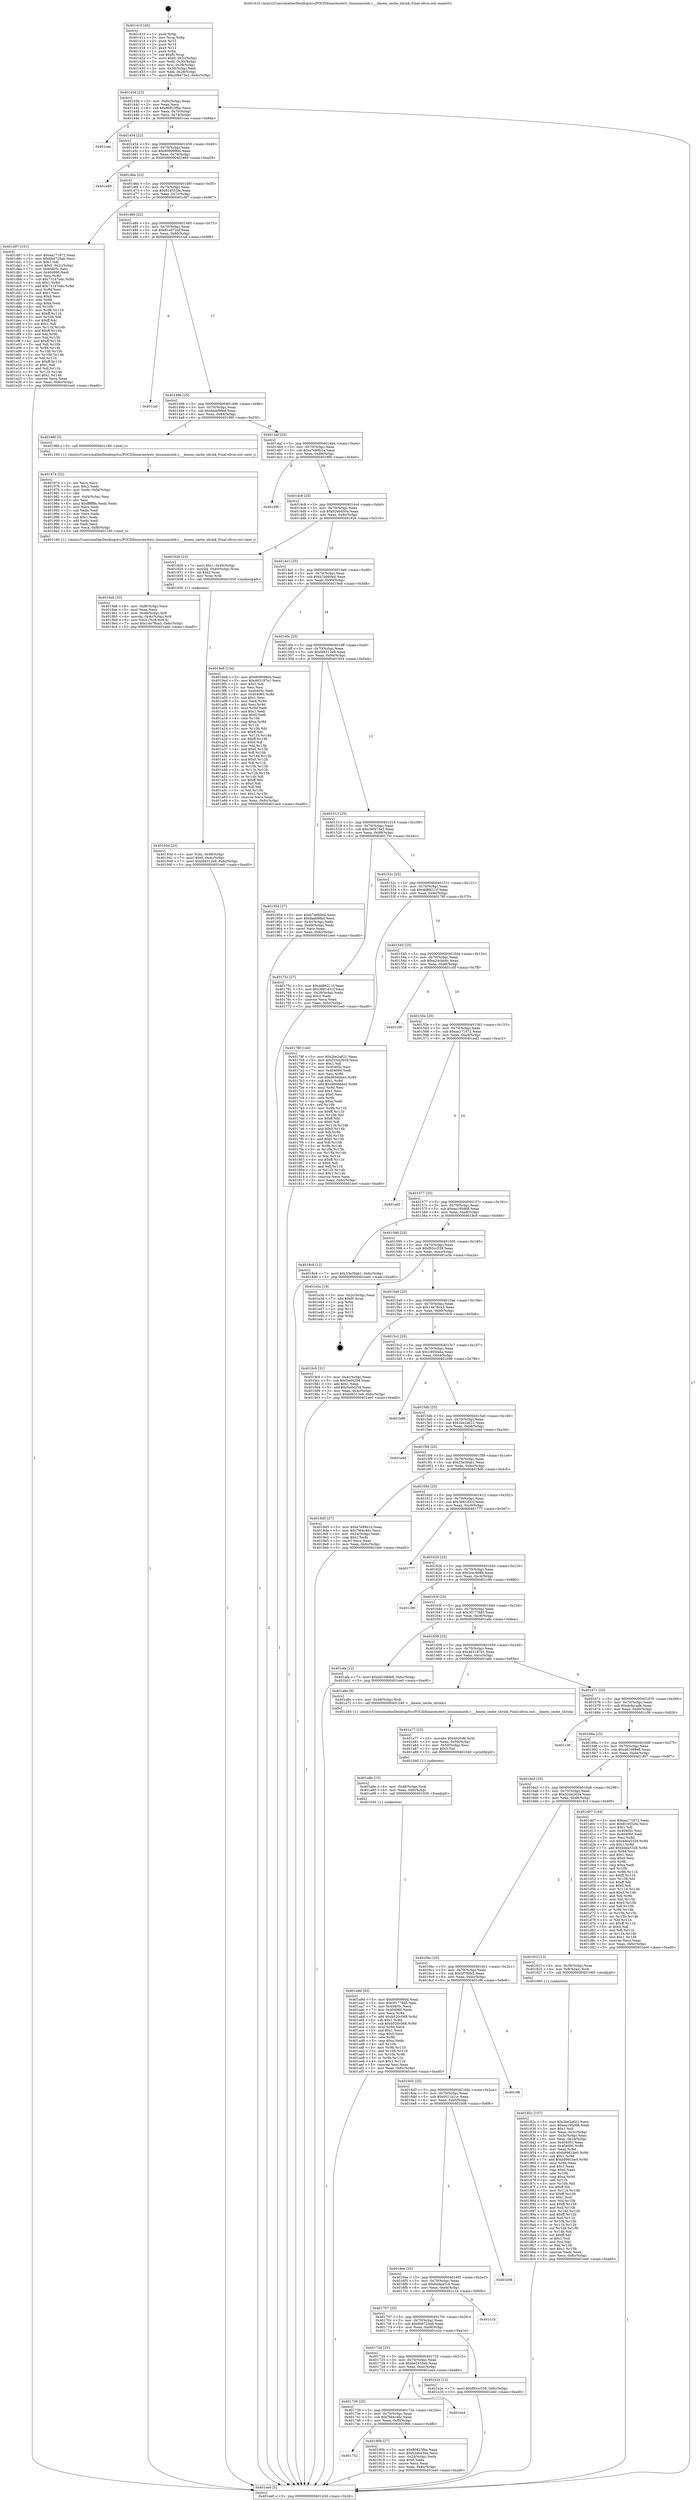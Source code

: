 digraph "0x401410" {
  label = "0x401410 (/mnt/c/Users/mathe/Desktop/tcc/POCII/binaries/extr_linuxmmslob.c___kmem_cache_shrink_Final-ollvm.out::main(0))"
  labelloc = "t"
  node[shape=record]

  Entry [label="",width=0.3,height=0.3,shape=circle,fillcolor=black,style=filled]
  "0x40143d" [label="{
     0x40143d [23]\l
     | [instrs]\l
     &nbsp;&nbsp;0x40143d \<+3\>: mov -0x6c(%rbp),%eax\l
     &nbsp;&nbsp;0x401440 \<+2\>: mov %eax,%ecx\l
     &nbsp;&nbsp;0x401442 \<+6\>: sub $0x80823fbe,%ecx\l
     &nbsp;&nbsp;0x401448 \<+3\>: mov %eax,-0x70(%rbp)\l
     &nbsp;&nbsp;0x40144b \<+3\>: mov %ecx,-0x74(%rbp)\l
     &nbsp;&nbsp;0x40144e \<+6\>: je 0000000000401cea \<main+0x8da\>\l
  }"]
  "0x401cea" [label="{
     0x401cea\l
  }", style=dashed]
  "0x401454" [label="{
     0x401454 [22]\l
     | [instrs]\l
     &nbsp;&nbsp;0x401454 \<+5\>: jmp 0000000000401459 \<main+0x49\>\l
     &nbsp;&nbsp;0x401459 \<+3\>: mov -0x70(%rbp),%eax\l
     &nbsp;&nbsp;0x40145c \<+5\>: sub $0x8090990d,%eax\l
     &nbsp;&nbsp;0x401461 \<+3\>: mov %eax,-0x78(%rbp)\l
     &nbsp;&nbsp;0x401464 \<+6\>: je 0000000000401e69 \<main+0xa59\>\l
  }"]
  Exit [label="",width=0.3,height=0.3,shape=circle,fillcolor=black,style=filled,peripheries=2]
  "0x401e69" [label="{
     0x401e69\l
  }", style=dashed]
  "0x40146a" [label="{
     0x40146a [22]\l
     | [instrs]\l
     &nbsp;&nbsp;0x40146a \<+5\>: jmp 000000000040146f \<main+0x5f\>\l
     &nbsp;&nbsp;0x40146f \<+3\>: mov -0x70(%rbp),%eax\l
     &nbsp;&nbsp;0x401472 \<+5\>: sub $0x814552fa,%eax\l
     &nbsp;&nbsp;0x401477 \<+3\>: mov %eax,-0x7c(%rbp)\l
     &nbsp;&nbsp;0x40147a \<+6\>: je 0000000000401d97 \<main+0x987\>\l
  }"]
  "0x401a9d" [label="{
     0x401a9d [93]\l
     | [instrs]\l
     &nbsp;&nbsp;0x401a9d \<+5\>: mov $0x8090990d,%eax\l
     &nbsp;&nbsp;0x401aa2 \<+5\>: mov $0x3f1778d5,%esi\l
     &nbsp;&nbsp;0x401aa7 \<+7\>: mov 0x40405c,%ecx\l
     &nbsp;&nbsp;0x401aae \<+7\>: mov 0x404060,%edx\l
     &nbsp;&nbsp;0x401ab5 \<+3\>: mov %ecx,%r8d\l
     &nbsp;&nbsp;0x401ab8 \<+7\>: add $0xb520c068,%r8d\l
     &nbsp;&nbsp;0x401abf \<+4\>: sub $0x1,%r8d\l
     &nbsp;&nbsp;0x401ac3 \<+7\>: sub $0xb520c068,%r8d\l
     &nbsp;&nbsp;0x401aca \<+4\>: imul %r8d,%ecx\l
     &nbsp;&nbsp;0x401ace \<+3\>: and $0x1,%ecx\l
     &nbsp;&nbsp;0x401ad1 \<+3\>: cmp $0x0,%ecx\l
     &nbsp;&nbsp;0x401ad4 \<+4\>: sete %r9b\l
     &nbsp;&nbsp;0x401ad8 \<+3\>: cmp $0xa,%edx\l
     &nbsp;&nbsp;0x401adb \<+4\>: setl %r10b\l
     &nbsp;&nbsp;0x401adf \<+3\>: mov %r9b,%r11b\l
     &nbsp;&nbsp;0x401ae2 \<+3\>: and %r10b,%r11b\l
     &nbsp;&nbsp;0x401ae5 \<+3\>: xor %r10b,%r9b\l
     &nbsp;&nbsp;0x401ae8 \<+3\>: or %r9b,%r11b\l
     &nbsp;&nbsp;0x401aeb \<+4\>: test $0x1,%r11b\l
     &nbsp;&nbsp;0x401aef \<+3\>: cmovne %esi,%eax\l
     &nbsp;&nbsp;0x401af2 \<+3\>: mov %eax,-0x6c(%rbp)\l
     &nbsp;&nbsp;0x401af5 \<+5\>: jmp 0000000000401ee0 \<main+0xad0\>\l
  }"]
  "0x401d97" [label="{
     0x401d97 [151]\l
     | [instrs]\l
     &nbsp;&nbsp;0x401d97 \<+5\>: mov $0xea171872,%eax\l
     &nbsp;&nbsp;0x401d9c \<+5\>: mov $0x6b4725ab,%ecx\l
     &nbsp;&nbsp;0x401da1 \<+2\>: mov $0x1,%dl\l
     &nbsp;&nbsp;0x401da3 \<+7\>: movl $0x0,-0x2c(%rbp)\l
     &nbsp;&nbsp;0x401daa \<+7\>: mov 0x40405c,%esi\l
     &nbsp;&nbsp;0x401db1 \<+7\>: mov 0x404060,%edi\l
     &nbsp;&nbsp;0x401db8 \<+3\>: mov %esi,%r8d\l
     &nbsp;&nbsp;0x401dbb \<+7\>: sub $0x73147edc,%r8d\l
     &nbsp;&nbsp;0x401dc2 \<+4\>: sub $0x1,%r8d\l
     &nbsp;&nbsp;0x401dc6 \<+7\>: add $0x73147edc,%r8d\l
     &nbsp;&nbsp;0x401dcd \<+4\>: imul %r8d,%esi\l
     &nbsp;&nbsp;0x401dd1 \<+3\>: and $0x1,%esi\l
     &nbsp;&nbsp;0x401dd4 \<+3\>: cmp $0x0,%esi\l
     &nbsp;&nbsp;0x401dd7 \<+4\>: sete %r9b\l
     &nbsp;&nbsp;0x401ddb \<+3\>: cmp $0xa,%edi\l
     &nbsp;&nbsp;0x401dde \<+4\>: setl %r10b\l
     &nbsp;&nbsp;0x401de2 \<+3\>: mov %r9b,%r11b\l
     &nbsp;&nbsp;0x401de5 \<+4\>: xor $0xff,%r11b\l
     &nbsp;&nbsp;0x401de9 \<+3\>: mov %r10b,%bl\l
     &nbsp;&nbsp;0x401dec \<+3\>: xor $0xff,%bl\l
     &nbsp;&nbsp;0x401def \<+3\>: xor $0x1,%dl\l
     &nbsp;&nbsp;0x401df2 \<+3\>: mov %r11b,%r14b\l
     &nbsp;&nbsp;0x401df5 \<+4\>: and $0xff,%r14b\l
     &nbsp;&nbsp;0x401df9 \<+3\>: and %dl,%r9b\l
     &nbsp;&nbsp;0x401dfc \<+3\>: mov %bl,%r15b\l
     &nbsp;&nbsp;0x401dff \<+4\>: and $0xff,%r15b\l
     &nbsp;&nbsp;0x401e03 \<+3\>: and %dl,%r10b\l
     &nbsp;&nbsp;0x401e06 \<+3\>: or %r9b,%r14b\l
     &nbsp;&nbsp;0x401e09 \<+3\>: or %r10b,%r15b\l
     &nbsp;&nbsp;0x401e0c \<+3\>: xor %r15b,%r14b\l
     &nbsp;&nbsp;0x401e0f \<+3\>: or %bl,%r11b\l
     &nbsp;&nbsp;0x401e12 \<+4\>: xor $0xff,%r11b\l
     &nbsp;&nbsp;0x401e16 \<+3\>: or $0x1,%dl\l
     &nbsp;&nbsp;0x401e19 \<+3\>: and %dl,%r11b\l
     &nbsp;&nbsp;0x401e1c \<+3\>: or %r11b,%r14b\l
     &nbsp;&nbsp;0x401e1f \<+4\>: test $0x1,%r14b\l
     &nbsp;&nbsp;0x401e23 \<+3\>: cmovne %ecx,%eax\l
     &nbsp;&nbsp;0x401e26 \<+3\>: mov %eax,-0x6c(%rbp)\l
     &nbsp;&nbsp;0x401e29 \<+5\>: jmp 0000000000401ee0 \<main+0xad0\>\l
  }"]
  "0x401480" [label="{
     0x401480 [22]\l
     | [instrs]\l
     &nbsp;&nbsp;0x401480 \<+5\>: jmp 0000000000401485 \<main+0x75\>\l
     &nbsp;&nbsp;0x401485 \<+3\>: mov -0x70(%rbp),%eax\l
     &nbsp;&nbsp;0x401488 \<+5\>: sub $0x81e672af,%eax\l
     &nbsp;&nbsp;0x40148d \<+3\>: mov %eax,-0x80(%rbp)\l
     &nbsp;&nbsp;0x401490 \<+6\>: je 0000000000401caf \<main+0x89f\>\l
  }"]
  "0x401a8e" [label="{
     0x401a8e [15]\l
     | [instrs]\l
     &nbsp;&nbsp;0x401a8e \<+4\>: mov -0x48(%rbp),%rdi\l
     &nbsp;&nbsp;0x401a92 \<+6\>: mov %eax,-0xfc(%rbp)\l
     &nbsp;&nbsp;0x401a98 \<+5\>: call 0000000000401030 \<free@plt\>\l
     | [calls]\l
     &nbsp;&nbsp;0x401030 \{1\} (unknown)\l
  }"]
  "0x401caf" [label="{
     0x401caf\l
  }", style=dashed]
  "0x401496" [label="{
     0x401496 [25]\l
     | [instrs]\l
     &nbsp;&nbsp;0x401496 \<+5\>: jmp 000000000040149b \<main+0x8b\>\l
     &nbsp;&nbsp;0x40149b \<+3\>: mov -0x70(%rbp),%eax\l
     &nbsp;&nbsp;0x40149e \<+5\>: sub $0x8add9fed,%eax\l
     &nbsp;&nbsp;0x4014a3 \<+6\>: mov %eax,-0x84(%rbp)\l
     &nbsp;&nbsp;0x4014a9 \<+6\>: je 000000000040196f \<main+0x55f\>\l
  }"]
  "0x401a77" [label="{
     0x401a77 [23]\l
     | [instrs]\l
     &nbsp;&nbsp;0x401a77 \<+10\>: movabs $0x4020d6,%rdi\l
     &nbsp;&nbsp;0x401a81 \<+3\>: mov %eax,-0x50(%rbp)\l
     &nbsp;&nbsp;0x401a84 \<+3\>: mov -0x50(%rbp),%esi\l
     &nbsp;&nbsp;0x401a87 \<+2\>: mov $0x0,%al\l
     &nbsp;&nbsp;0x401a89 \<+5\>: call 0000000000401040 \<printf@plt\>\l
     | [calls]\l
     &nbsp;&nbsp;0x401040 \{1\} (unknown)\l
  }"]
  "0x40196f" [label="{
     0x40196f [5]\l
     | [instrs]\l
     &nbsp;&nbsp;0x40196f \<+5\>: call 0000000000401160 \<next_i\>\l
     | [calls]\l
     &nbsp;&nbsp;0x401160 \{1\} (/mnt/c/Users/mathe/Desktop/tcc/POCII/binaries/extr_linuxmmslob.c___kmem_cache_shrink_Final-ollvm.out::next_i)\l
  }"]
  "0x4014af" [label="{
     0x4014af [25]\l
     | [instrs]\l
     &nbsp;&nbsp;0x4014af \<+5\>: jmp 00000000004014b4 \<main+0xa4\>\l
     &nbsp;&nbsp;0x4014b4 \<+3\>: mov -0x70(%rbp),%eax\l
     &nbsp;&nbsp;0x4014b7 \<+5\>: sub $0xa7e99b1a,%eax\l
     &nbsp;&nbsp;0x4014bc \<+6\>: mov %eax,-0x88(%rbp)\l
     &nbsp;&nbsp;0x4014c2 \<+6\>: je 00000000004018f0 \<main+0x4e0\>\l
  }"]
  "0x4019a8" [label="{
     0x4019a8 [33]\l
     | [instrs]\l
     &nbsp;&nbsp;0x4019a8 \<+6\>: mov -0xf8(%rbp),%ecx\l
     &nbsp;&nbsp;0x4019ae \<+3\>: imul %eax,%ecx\l
     &nbsp;&nbsp;0x4019b1 \<+4\>: mov -0x48(%rbp),%r8\l
     &nbsp;&nbsp;0x4019b5 \<+4\>: movslq -0x4c(%rbp),%r9\l
     &nbsp;&nbsp;0x4019b9 \<+4\>: mov %ecx,(%r8,%r9,4)\l
     &nbsp;&nbsp;0x4019bd \<+7\>: movl $0x14e78ca3,-0x6c(%rbp)\l
     &nbsp;&nbsp;0x4019c4 \<+5\>: jmp 0000000000401ee0 \<main+0xad0\>\l
  }"]
  "0x4018f0" [label="{
     0x4018f0\l
  }", style=dashed]
  "0x4014c8" [label="{
     0x4014c8 [25]\l
     | [instrs]\l
     &nbsp;&nbsp;0x4014c8 \<+5\>: jmp 00000000004014cd \<main+0xbd\>\l
     &nbsp;&nbsp;0x4014cd \<+3\>: mov -0x70(%rbp),%eax\l
     &nbsp;&nbsp;0x4014d0 \<+5\>: sub $0xb2eb450a,%eax\l
     &nbsp;&nbsp;0x4014d5 \<+6\>: mov %eax,-0x8c(%rbp)\l
     &nbsp;&nbsp;0x4014db \<+6\>: je 0000000000401926 \<main+0x516\>\l
  }"]
  "0x401974" [label="{
     0x401974 [52]\l
     | [instrs]\l
     &nbsp;&nbsp;0x401974 \<+2\>: xor %ecx,%ecx\l
     &nbsp;&nbsp;0x401976 \<+5\>: mov $0x2,%edx\l
     &nbsp;&nbsp;0x40197b \<+6\>: mov %edx,-0xf4(%rbp)\l
     &nbsp;&nbsp;0x401981 \<+1\>: cltd\l
     &nbsp;&nbsp;0x401982 \<+6\>: mov -0xf4(%rbp),%esi\l
     &nbsp;&nbsp;0x401988 \<+2\>: idiv %esi\l
     &nbsp;&nbsp;0x40198a \<+6\>: imul $0xfffffffe,%edx,%edx\l
     &nbsp;&nbsp;0x401990 \<+2\>: mov %ecx,%edi\l
     &nbsp;&nbsp;0x401992 \<+2\>: sub %edx,%edi\l
     &nbsp;&nbsp;0x401994 \<+2\>: mov %ecx,%edx\l
     &nbsp;&nbsp;0x401996 \<+3\>: sub $0x1,%edx\l
     &nbsp;&nbsp;0x401999 \<+2\>: add %edx,%edi\l
     &nbsp;&nbsp;0x40199b \<+2\>: sub %edi,%ecx\l
     &nbsp;&nbsp;0x40199d \<+6\>: mov %ecx,-0xf8(%rbp)\l
     &nbsp;&nbsp;0x4019a3 \<+5\>: call 0000000000401160 \<next_i\>\l
     | [calls]\l
     &nbsp;&nbsp;0x401160 \{1\} (/mnt/c/Users/mathe/Desktop/tcc/POCII/binaries/extr_linuxmmslob.c___kmem_cache_shrink_Final-ollvm.out::next_i)\l
  }"]
  "0x401926" [label="{
     0x401926 [23]\l
     | [instrs]\l
     &nbsp;&nbsp;0x401926 \<+7\>: movl $0x1,-0x40(%rbp)\l
     &nbsp;&nbsp;0x40192d \<+4\>: movslq -0x40(%rbp),%rax\l
     &nbsp;&nbsp;0x401931 \<+4\>: shl $0x2,%rax\l
     &nbsp;&nbsp;0x401935 \<+3\>: mov %rax,%rdi\l
     &nbsp;&nbsp;0x401938 \<+5\>: call 0000000000401050 \<malloc@plt\>\l
     | [calls]\l
     &nbsp;&nbsp;0x401050 \{1\} (unknown)\l
  }"]
  "0x4014e1" [label="{
     0x4014e1 [25]\l
     | [instrs]\l
     &nbsp;&nbsp;0x4014e1 \<+5\>: jmp 00000000004014e6 \<main+0xd6\>\l
     &nbsp;&nbsp;0x4014e6 \<+3\>: mov -0x70(%rbp),%eax\l
     &nbsp;&nbsp;0x4014e9 \<+5\>: sub $0xb7a660ed,%eax\l
     &nbsp;&nbsp;0x4014ee \<+6\>: mov %eax,-0x90(%rbp)\l
     &nbsp;&nbsp;0x4014f4 \<+6\>: je 00000000004019e8 \<main+0x5d8\>\l
  }"]
  "0x40193d" [label="{
     0x40193d [23]\l
     | [instrs]\l
     &nbsp;&nbsp;0x40193d \<+4\>: mov %rax,-0x48(%rbp)\l
     &nbsp;&nbsp;0x401941 \<+7\>: movl $0x0,-0x4c(%rbp)\l
     &nbsp;&nbsp;0x401948 \<+7\>: movl $0xbfd312e9,-0x6c(%rbp)\l
     &nbsp;&nbsp;0x40194f \<+5\>: jmp 0000000000401ee0 \<main+0xad0\>\l
  }"]
  "0x4019e8" [label="{
     0x4019e8 [134]\l
     | [instrs]\l
     &nbsp;&nbsp;0x4019e8 \<+5\>: mov $0x8090990d,%eax\l
     &nbsp;&nbsp;0x4019ed \<+5\>: mov $0x463197e1,%ecx\l
     &nbsp;&nbsp;0x4019f2 \<+2\>: mov $0x1,%dl\l
     &nbsp;&nbsp;0x4019f4 \<+2\>: xor %esi,%esi\l
     &nbsp;&nbsp;0x4019f6 \<+7\>: mov 0x40405c,%edi\l
     &nbsp;&nbsp;0x4019fd \<+8\>: mov 0x404060,%r8d\l
     &nbsp;&nbsp;0x401a05 \<+3\>: sub $0x1,%esi\l
     &nbsp;&nbsp;0x401a08 \<+3\>: mov %edi,%r9d\l
     &nbsp;&nbsp;0x401a0b \<+3\>: add %esi,%r9d\l
     &nbsp;&nbsp;0x401a0e \<+4\>: imul %r9d,%edi\l
     &nbsp;&nbsp;0x401a12 \<+3\>: and $0x1,%edi\l
     &nbsp;&nbsp;0x401a15 \<+3\>: cmp $0x0,%edi\l
     &nbsp;&nbsp;0x401a18 \<+4\>: sete %r10b\l
     &nbsp;&nbsp;0x401a1c \<+4\>: cmp $0xa,%r8d\l
     &nbsp;&nbsp;0x401a20 \<+4\>: setl %r11b\l
     &nbsp;&nbsp;0x401a24 \<+3\>: mov %r10b,%bl\l
     &nbsp;&nbsp;0x401a27 \<+3\>: xor $0xff,%bl\l
     &nbsp;&nbsp;0x401a2a \<+3\>: mov %r11b,%r14b\l
     &nbsp;&nbsp;0x401a2d \<+4\>: xor $0xff,%r14b\l
     &nbsp;&nbsp;0x401a31 \<+3\>: xor $0x0,%dl\l
     &nbsp;&nbsp;0x401a34 \<+3\>: mov %bl,%r15b\l
     &nbsp;&nbsp;0x401a37 \<+4\>: and $0x0,%r15b\l
     &nbsp;&nbsp;0x401a3b \<+3\>: and %dl,%r10b\l
     &nbsp;&nbsp;0x401a3e \<+3\>: mov %r14b,%r12b\l
     &nbsp;&nbsp;0x401a41 \<+4\>: and $0x0,%r12b\l
     &nbsp;&nbsp;0x401a45 \<+3\>: and %dl,%r11b\l
     &nbsp;&nbsp;0x401a48 \<+3\>: or %r10b,%r15b\l
     &nbsp;&nbsp;0x401a4b \<+3\>: or %r11b,%r12b\l
     &nbsp;&nbsp;0x401a4e \<+3\>: xor %r12b,%r15b\l
     &nbsp;&nbsp;0x401a51 \<+3\>: or %r14b,%bl\l
     &nbsp;&nbsp;0x401a54 \<+3\>: xor $0xff,%bl\l
     &nbsp;&nbsp;0x401a57 \<+3\>: or $0x0,%dl\l
     &nbsp;&nbsp;0x401a5a \<+2\>: and %dl,%bl\l
     &nbsp;&nbsp;0x401a5c \<+3\>: or %bl,%r15b\l
     &nbsp;&nbsp;0x401a5f \<+4\>: test $0x1,%r15b\l
     &nbsp;&nbsp;0x401a63 \<+3\>: cmovne %ecx,%eax\l
     &nbsp;&nbsp;0x401a66 \<+3\>: mov %eax,-0x6c(%rbp)\l
     &nbsp;&nbsp;0x401a69 \<+5\>: jmp 0000000000401ee0 \<main+0xad0\>\l
  }"]
  "0x4014fa" [label="{
     0x4014fa [25]\l
     | [instrs]\l
     &nbsp;&nbsp;0x4014fa \<+5\>: jmp 00000000004014ff \<main+0xef\>\l
     &nbsp;&nbsp;0x4014ff \<+3\>: mov -0x70(%rbp),%eax\l
     &nbsp;&nbsp;0x401502 \<+5\>: sub $0xbfd312e9,%eax\l
     &nbsp;&nbsp;0x401507 \<+6\>: mov %eax,-0x94(%rbp)\l
     &nbsp;&nbsp;0x40150d \<+6\>: je 0000000000401954 \<main+0x544\>\l
  }"]
  "0x401752" [label="{
     0x401752\l
  }", style=dashed]
  "0x401954" [label="{
     0x401954 [27]\l
     | [instrs]\l
     &nbsp;&nbsp;0x401954 \<+5\>: mov $0xb7a660ed,%eax\l
     &nbsp;&nbsp;0x401959 \<+5\>: mov $0x8add9fed,%ecx\l
     &nbsp;&nbsp;0x40195e \<+3\>: mov -0x4c(%rbp),%edx\l
     &nbsp;&nbsp;0x401961 \<+3\>: cmp -0x40(%rbp),%edx\l
     &nbsp;&nbsp;0x401964 \<+3\>: cmovl %ecx,%eax\l
     &nbsp;&nbsp;0x401967 \<+3\>: mov %eax,-0x6c(%rbp)\l
     &nbsp;&nbsp;0x40196a \<+5\>: jmp 0000000000401ee0 \<main+0xad0\>\l
  }"]
  "0x401513" [label="{
     0x401513 [25]\l
     | [instrs]\l
     &nbsp;&nbsp;0x401513 \<+5\>: jmp 0000000000401518 \<main+0x108\>\l
     &nbsp;&nbsp;0x401518 \<+3\>: mov -0x70(%rbp),%eax\l
     &nbsp;&nbsp;0x40151b \<+5\>: sub $0xc06473e3,%eax\l
     &nbsp;&nbsp;0x401520 \<+6\>: mov %eax,-0x98(%rbp)\l
     &nbsp;&nbsp;0x401526 \<+6\>: je 000000000040175c \<main+0x34c\>\l
  }"]
  "0x40190b" [label="{
     0x40190b [27]\l
     | [instrs]\l
     &nbsp;&nbsp;0x40190b \<+5\>: mov $0x80823fbe,%eax\l
     &nbsp;&nbsp;0x401910 \<+5\>: mov $0xb2eb450a,%ecx\l
     &nbsp;&nbsp;0x401915 \<+3\>: mov -0x24(%rbp),%edx\l
     &nbsp;&nbsp;0x401918 \<+3\>: cmp $0x0,%edx\l
     &nbsp;&nbsp;0x40191b \<+3\>: cmove %ecx,%eax\l
     &nbsp;&nbsp;0x40191e \<+3\>: mov %eax,-0x6c(%rbp)\l
     &nbsp;&nbsp;0x401921 \<+5\>: jmp 0000000000401ee0 \<main+0xad0\>\l
  }"]
  "0x40175c" [label="{
     0x40175c [27]\l
     | [instrs]\l
     &nbsp;&nbsp;0x40175c \<+5\>: mov $0xdd86211f,%eax\l
     &nbsp;&nbsp;0x401761 \<+5\>: mov $0x3661d31f,%ecx\l
     &nbsp;&nbsp;0x401766 \<+3\>: mov -0x28(%rbp),%edx\l
     &nbsp;&nbsp;0x401769 \<+3\>: cmp $0x2,%edx\l
     &nbsp;&nbsp;0x40176c \<+3\>: cmovne %ecx,%eax\l
     &nbsp;&nbsp;0x40176f \<+3\>: mov %eax,-0x6c(%rbp)\l
     &nbsp;&nbsp;0x401772 \<+5\>: jmp 0000000000401ee0 \<main+0xad0\>\l
  }"]
  "0x40152c" [label="{
     0x40152c [25]\l
     | [instrs]\l
     &nbsp;&nbsp;0x40152c \<+5\>: jmp 0000000000401531 \<main+0x121\>\l
     &nbsp;&nbsp;0x401531 \<+3\>: mov -0x70(%rbp),%eax\l
     &nbsp;&nbsp;0x401534 \<+5\>: sub $0xdd86211f,%eax\l
     &nbsp;&nbsp;0x401539 \<+6\>: mov %eax,-0x9c(%rbp)\l
     &nbsp;&nbsp;0x40153f \<+6\>: je 000000000040178f \<main+0x37f\>\l
  }"]
  "0x401ee0" [label="{
     0x401ee0 [5]\l
     | [instrs]\l
     &nbsp;&nbsp;0x401ee0 \<+5\>: jmp 000000000040143d \<main+0x2d\>\l
  }"]
  "0x401410" [label="{
     0x401410 [45]\l
     | [instrs]\l
     &nbsp;&nbsp;0x401410 \<+1\>: push %rbp\l
     &nbsp;&nbsp;0x401411 \<+3\>: mov %rsp,%rbp\l
     &nbsp;&nbsp;0x401414 \<+2\>: push %r15\l
     &nbsp;&nbsp;0x401416 \<+2\>: push %r14\l
     &nbsp;&nbsp;0x401418 \<+2\>: push %r12\l
     &nbsp;&nbsp;0x40141a \<+1\>: push %rbx\l
     &nbsp;&nbsp;0x40141b \<+7\>: sub $0xf0,%rsp\l
     &nbsp;&nbsp;0x401422 \<+7\>: movl $0x0,-0x2c(%rbp)\l
     &nbsp;&nbsp;0x401429 \<+3\>: mov %edi,-0x30(%rbp)\l
     &nbsp;&nbsp;0x40142c \<+4\>: mov %rsi,-0x38(%rbp)\l
     &nbsp;&nbsp;0x401430 \<+3\>: mov -0x30(%rbp),%edi\l
     &nbsp;&nbsp;0x401433 \<+3\>: mov %edi,-0x28(%rbp)\l
     &nbsp;&nbsp;0x401436 \<+7\>: movl $0xc06473e3,-0x6c(%rbp)\l
  }"]
  "0x401739" [label="{
     0x401739 [25]\l
     | [instrs]\l
     &nbsp;&nbsp;0x401739 \<+5\>: jmp 000000000040173e \<main+0x32e\>\l
     &nbsp;&nbsp;0x40173e \<+3\>: mov -0x70(%rbp),%eax\l
     &nbsp;&nbsp;0x401741 \<+5\>: sub $0x7fd4c46c,%eax\l
     &nbsp;&nbsp;0x401746 \<+6\>: mov %eax,-0xf0(%rbp)\l
     &nbsp;&nbsp;0x40174c \<+6\>: je 000000000040190b \<main+0x4fb\>\l
  }"]
  "0x40178f" [label="{
     0x40178f [144]\l
     | [instrs]\l
     &nbsp;&nbsp;0x40178f \<+5\>: mov $0x2be2a621,%eax\l
     &nbsp;&nbsp;0x401794 \<+5\>: mov $0x52442634,%ecx\l
     &nbsp;&nbsp;0x401799 \<+2\>: mov $0x1,%dl\l
     &nbsp;&nbsp;0x40179b \<+7\>: mov 0x40405c,%esi\l
     &nbsp;&nbsp;0x4017a2 \<+7\>: mov 0x404060,%edi\l
     &nbsp;&nbsp;0x4017a9 \<+3\>: mov %esi,%r8d\l
     &nbsp;&nbsp;0x4017ac \<+7\>: sub $0xd60dd4e2,%r8d\l
     &nbsp;&nbsp;0x4017b3 \<+4\>: sub $0x1,%r8d\l
     &nbsp;&nbsp;0x4017b7 \<+7\>: add $0xd60dd4e2,%r8d\l
     &nbsp;&nbsp;0x4017be \<+4\>: imul %r8d,%esi\l
     &nbsp;&nbsp;0x4017c2 \<+3\>: and $0x1,%esi\l
     &nbsp;&nbsp;0x4017c5 \<+3\>: cmp $0x0,%esi\l
     &nbsp;&nbsp;0x4017c8 \<+4\>: sete %r9b\l
     &nbsp;&nbsp;0x4017cc \<+3\>: cmp $0xa,%edi\l
     &nbsp;&nbsp;0x4017cf \<+4\>: setl %r10b\l
     &nbsp;&nbsp;0x4017d3 \<+3\>: mov %r9b,%r11b\l
     &nbsp;&nbsp;0x4017d6 \<+4\>: xor $0xff,%r11b\l
     &nbsp;&nbsp;0x4017da \<+3\>: mov %r10b,%bl\l
     &nbsp;&nbsp;0x4017dd \<+3\>: xor $0xff,%bl\l
     &nbsp;&nbsp;0x4017e0 \<+3\>: xor $0x0,%dl\l
     &nbsp;&nbsp;0x4017e3 \<+3\>: mov %r11b,%r14b\l
     &nbsp;&nbsp;0x4017e6 \<+4\>: and $0x0,%r14b\l
     &nbsp;&nbsp;0x4017ea \<+3\>: and %dl,%r9b\l
     &nbsp;&nbsp;0x4017ed \<+3\>: mov %bl,%r15b\l
     &nbsp;&nbsp;0x4017f0 \<+4\>: and $0x0,%r15b\l
     &nbsp;&nbsp;0x4017f4 \<+3\>: and %dl,%r10b\l
     &nbsp;&nbsp;0x4017f7 \<+3\>: or %r9b,%r14b\l
     &nbsp;&nbsp;0x4017fa \<+3\>: or %r10b,%r15b\l
     &nbsp;&nbsp;0x4017fd \<+3\>: xor %r15b,%r14b\l
     &nbsp;&nbsp;0x401800 \<+3\>: or %bl,%r11b\l
     &nbsp;&nbsp;0x401803 \<+4\>: xor $0xff,%r11b\l
     &nbsp;&nbsp;0x401807 \<+3\>: or $0x0,%dl\l
     &nbsp;&nbsp;0x40180a \<+3\>: and %dl,%r11b\l
     &nbsp;&nbsp;0x40180d \<+3\>: or %r11b,%r14b\l
     &nbsp;&nbsp;0x401810 \<+4\>: test $0x1,%r14b\l
     &nbsp;&nbsp;0x401814 \<+3\>: cmovne %ecx,%eax\l
     &nbsp;&nbsp;0x401817 \<+3\>: mov %eax,-0x6c(%rbp)\l
     &nbsp;&nbsp;0x40181a \<+5\>: jmp 0000000000401ee0 \<main+0xad0\>\l
  }"]
  "0x401545" [label="{
     0x401545 [25]\l
     | [instrs]\l
     &nbsp;&nbsp;0x401545 \<+5\>: jmp 000000000040154a \<main+0x13a\>\l
     &nbsp;&nbsp;0x40154a \<+3\>: mov -0x70(%rbp),%eax\l
     &nbsp;&nbsp;0x40154d \<+5\>: sub $0xe24cbb8c,%eax\l
     &nbsp;&nbsp;0x401552 \<+6\>: mov %eax,-0xa0(%rbp)\l
     &nbsp;&nbsp;0x401558 \<+6\>: je 0000000000401c0f \<main+0x7ff\>\l
  }"]
  "0x401ea4" [label="{
     0x401ea4\l
  }", style=dashed]
  "0x401c0f" [label="{
     0x401c0f\l
  }", style=dashed]
  "0x40155e" [label="{
     0x40155e [25]\l
     | [instrs]\l
     &nbsp;&nbsp;0x40155e \<+5\>: jmp 0000000000401563 \<main+0x153\>\l
     &nbsp;&nbsp;0x401563 \<+3\>: mov -0x70(%rbp),%eax\l
     &nbsp;&nbsp;0x401566 \<+5\>: sub $0xea171872,%eax\l
     &nbsp;&nbsp;0x40156b \<+6\>: mov %eax,-0xa4(%rbp)\l
     &nbsp;&nbsp;0x401571 \<+6\>: je 0000000000401ed2 \<main+0xac2\>\l
  }"]
  "0x401720" [label="{
     0x401720 [25]\l
     | [instrs]\l
     &nbsp;&nbsp;0x401720 \<+5\>: jmp 0000000000401725 \<main+0x315\>\l
     &nbsp;&nbsp;0x401725 \<+3\>: mov -0x70(%rbp),%eax\l
     &nbsp;&nbsp;0x401728 \<+5\>: sub $0x6e2535eb,%eax\l
     &nbsp;&nbsp;0x40172d \<+6\>: mov %eax,-0xec(%rbp)\l
     &nbsp;&nbsp;0x401733 \<+6\>: je 0000000000401ea4 \<main+0xa94\>\l
  }"]
  "0x401ed2" [label="{
     0x401ed2\l
  }", style=dashed]
  "0x401577" [label="{
     0x401577 [25]\l
     | [instrs]\l
     &nbsp;&nbsp;0x401577 \<+5\>: jmp 000000000040157c \<main+0x16c\>\l
     &nbsp;&nbsp;0x40157c \<+3\>: mov -0x70(%rbp),%eax\l
     &nbsp;&nbsp;0x40157f \<+5\>: sub $0xea195d68,%eax\l
     &nbsp;&nbsp;0x401584 \<+6\>: mov %eax,-0xa8(%rbp)\l
     &nbsp;&nbsp;0x40158a \<+6\>: je 00000000004018c9 \<main+0x4b9\>\l
  }"]
  "0x401e2e" [label="{
     0x401e2e [12]\l
     | [instrs]\l
     &nbsp;&nbsp;0x401e2e \<+7\>: movl $0xf93cc539,-0x6c(%rbp)\l
     &nbsp;&nbsp;0x401e35 \<+5\>: jmp 0000000000401ee0 \<main+0xad0\>\l
  }"]
  "0x4018c9" [label="{
     0x4018c9 [12]\l
     | [instrs]\l
     &nbsp;&nbsp;0x4018c9 \<+7\>: movl $0x33e30ab1,-0x6c(%rbp)\l
     &nbsp;&nbsp;0x4018d0 \<+5\>: jmp 0000000000401ee0 \<main+0xad0\>\l
  }"]
  "0x401590" [label="{
     0x401590 [25]\l
     | [instrs]\l
     &nbsp;&nbsp;0x401590 \<+5\>: jmp 0000000000401595 \<main+0x185\>\l
     &nbsp;&nbsp;0x401595 \<+3\>: mov -0x70(%rbp),%eax\l
     &nbsp;&nbsp;0x401598 \<+5\>: sub $0xf93cc539,%eax\l
     &nbsp;&nbsp;0x40159d \<+6\>: mov %eax,-0xac(%rbp)\l
     &nbsp;&nbsp;0x4015a3 \<+6\>: je 0000000000401e3a \<main+0xa2a\>\l
  }"]
  "0x401707" [label="{
     0x401707 [25]\l
     | [instrs]\l
     &nbsp;&nbsp;0x401707 \<+5\>: jmp 000000000040170c \<main+0x2fc\>\l
     &nbsp;&nbsp;0x40170c \<+3\>: mov -0x70(%rbp),%eax\l
     &nbsp;&nbsp;0x40170f \<+5\>: sub $0x6b4725ab,%eax\l
     &nbsp;&nbsp;0x401714 \<+6\>: mov %eax,-0xe8(%rbp)\l
     &nbsp;&nbsp;0x40171a \<+6\>: je 0000000000401e2e \<main+0xa1e\>\l
  }"]
  "0x401e3a" [label="{
     0x401e3a [19]\l
     | [instrs]\l
     &nbsp;&nbsp;0x401e3a \<+3\>: mov -0x2c(%rbp),%eax\l
     &nbsp;&nbsp;0x401e3d \<+7\>: add $0xf0,%rsp\l
     &nbsp;&nbsp;0x401e44 \<+1\>: pop %rbx\l
     &nbsp;&nbsp;0x401e45 \<+2\>: pop %r12\l
     &nbsp;&nbsp;0x401e47 \<+2\>: pop %r14\l
     &nbsp;&nbsp;0x401e49 \<+2\>: pop %r15\l
     &nbsp;&nbsp;0x401e4b \<+1\>: pop %rbp\l
     &nbsp;&nbsp;0x401e4c \<+1\>: ret\l
  }"]
  "0x4015a9" [label="{
     0x4015a9 [25]\l
     | [instrs]\l
     &nbsp;&nbsp;0x4015a9 \<+5\>: jmp 00000000004015ae \<main+0x19e\>\l
     &nbsp;&nbsp;0x4015ae \<+3\>: mov -0x70(%rbp),%eax\l
     &nbsp;&nbsp;0x4015b1 \<+5\>: sub $0x14e78ca3,%eax\l
     &nbsp;&nbsp;0x4015b6 \<+6\>: mov %eax,-0xb0(%rbp)\l
     &nbsp;&nbsp;0x4015bc \<+6\>: je 00000000004019c9 \<main+0x5b9\>\l
  }"]
  "0x401c1b" [label="{
     0x401c1b\l
  }", style=dashed]
  "0x4019c9" [label="{
     0x4019c9 [31]\l
     | [instrs]\l
     &nbsp;&nbsp;0x4019c9 \<+3\>: mov -0x4c(%rbp),%eax\l
     &nbsp;&nbsp;0x4019cc \<+5\>: sub $0x5ed4254,%eax\l
     &nbsp;&nbsp;0x4019d1 \<+3\>: add $0x1,%eax\l
     &nbsp;&nbsp;0x4019d4 \<+5\>: add $0x5ed4254,%eax\l
     &nbsp;&nbsp;0x4019d9 \<+3\>: mov %eax,-0x4c(%rbp)\l
     &nbsp;&nbsp;0x4019dc \<+7\>: movl $0xbfd312e9,-0x6c(%rbp)\l
     &nbsp;&nbsp;0x4019e3 \<+5\>: jmp 0000000000401ee0 \<main+0xad0\>\l
  }"]
  "0x4015c2" [label="{
     0x4015c2 [25]\l
     | [instrs]\l
     &nbsp;&nbsp;0x4015c2 \<+5\>: jmp 00000000004015c7 \<main+0x1b7\>\l
     &nbsp;&nbsp;0x4015c7 \<+3\>: mov -0x70(%rbp),%eax\l
     &nbsp;&nbsp;0x4015ca \<+5\>: sub $0x1805faba,%eax\l
     &nbsp;&nbsp;0x4015cf \<+6\>: mov %eax,-0xb4(%rbp)\l
     &nbsp;&nbsp;0x4015d5 \<+6\>: je 0000000000401b96 \<main+0x786\>\l
  }"]
  "0x4016ee" [label="{
     0x4016ee [25]\l
     | [instrs]\l
     &nbsp;&nbsp;0x4016ee \<+5\>: jmp 00000000004016f3 \<main+0x2e3\>\l
     &nbsp;&nbsp;0x4016f3 \<+3\>: mov -0x70(%rbp),%eax\l
     &nbsp;&nbsp;0x4016f6 \<+5\>: sub $0x6a9ea316,%eax\l
     &nbsp;&nbsp;0x4016fb \<+6\>: mov %eax,-0xe4(%rbp)\l
     &nbsp;&nbsp;0x401701 \<+6\>: je 0000000000401c1b \<main+0x80b\>\l
  }"]
  "0x401b96" [label="{
     0x401b96\l
  }", style=dashed]
  "0x4015db" [label="{
     0x4015db [25]\l
     | [instrs]\l
     &nbsp;&nbsp;0x4015db \<+5\>: jmp 00000000004015e0 \<main+0x1d0\>\l
     &nbsp;&nbsp;0x4015e0 \<+3\>: mov -0x70(%rbp),%eax\l
     &nbsp;&nbsp;0x4015e3 \<+5\>: sub $0x2be2a621,%eax\l
     &nbsp;&nbsp;0x4015e8 \<+6\>: mov %eax,-0xb8(%rbp)\l
     &nbsp;&nbsp;0x4015ee \<+6\>: je 0000000000401e4d \<main+0xa3d\>\l
  }"]
  "0x401b06" [label="{
     0x401b06\l
  }", style=dashed]
  "0x401e4d" [label="{
     0x401e4d\l
  }", style=dashed]
  "0x4015f4" [label="{
     0x4015f4 [25]\l
     | [instrs]\l
     &nbsp;&nbsp;0x4015f4 \<+5\>: jmp 00000000004015f9 \<main+0x1e9\>\l
     &nbsp;&nbsp;0x4015f9 \<+3\>: mov -0x70(%rbp),%eax\l
     &nbsp;&nbsp;0x4015fc \<+5\>: sub $0x33e30ab1,%eax\l
     &nbsp;&nbsp;0x401601 \<+6\>: mov %eax,-0xbc(%rbp)\l
     &nbsp;&nbsp;0x401607 \<+6\>: je 00000000004018d5 \<main+0x4c5\>\l
  }"]
  "0x4016d5" [label="{
     0x4016d5 [25]\l
     | [instrs]\l
     &nbsp;&nbsp;0x4016d5 \<+5\>: jmp 00000000004016da \<main+0x2ca\>\l
     &nbsp;&nbsp;0x4016da \<+3\>: mov -0x70(%rbp),%eax\l
     &nbsp;&nbsp;0x4016dd \<+5\>: sub $0x6011b1cc,%eax\l
     &nbsp;&nbsp;0x4016e2 \<+6\>: mov %eax,-0xe0(%rbp)\l
     &nbsp;&nbsp;0x4016e8 \<+6\>: je 0000000000401b06 \<main+0x6f6\>\l
  }"]
  "0x4018d5" [label="{
     0x4018d5 [27]\l
     | [instrs]\l
     &nbsp;&nbsp;0x4018d5 \<+5\>: mov $0xa7e99b1a,%eax\l
     &nbsp;&nbsp;0x4018da \<+5\>: mov $0x7fd4c46c,%ecx\l
     &nbsp;&nbsp;0x4018df \<+3\>: mov -0x24(%rbp),%edx\l
     &nbsp;&nbsp;0x4018e2 \<+3\>: cmp $0x1,%edx\l
     &nbsp;&nbsp;0x4018e5 \<+3\>: cmovl %ecx,%eax\l
     &nbsp;&nbsp;0x4018e8 \<+3\>: mov %eax,-0x6c(%rbp)\l
     &nbsp;&nbsp;0x4018eb \<+5\>: jmp 0000000000401ee0 \<main+0xad0\>\l
  }"]
  "0x40160d" [label="{
     0x40160d [25]\l
     | [instrs]\l
     &nbsp;&nbsp;0x40160d \<+5\>: jmp 0000000000401612 \<main+0x202\>\l
     &nbsp;&nbsp;0x401612 \<+3\>: mov -0x70(%rbp),%eax\l
     &nbsp;&nbsp;0x401615 \<+5\>: sub $0x3661d31f,%eax\l
     &nbsp;&nbsp;0x40161a \<+6\>: mov %eax,-0xc0(%rbp)\l
     &nbsp;&nbsp;0x401620 \<+6\>: je 0000000000401777 \<main+0x367\>\l
  }"]
  "0x401cf6" [label="{
     0x401cf6\l
  }", style=dashed]
  "0x401777" [label="{
     0x401777\l
  }", style=dashed]
  "0x401626" [label="{
     0x401626 [25]\l
     | [instrs]\l
     &nbsp;&nbsp;0x401626 \<+5\>: jmp 000000000040162b \<main+0x21b\>\l
     &nbsp;&nbsp;0x40162b \<+3\>: mov -0x70(%rbp),%eax\l
     &nbsp;&nbsp;0x40162e \<+5\>: sub $0x3cec908b,%eax\l
     &nbsp;&nbsp;0x401633 \<+6\>: mov %eax,-0xc4(%rbp)\l
     &nbsp;&nbsp;0x401639 \<+6\>: je 0000000000401c90 \<main+0x880\>\l
  }"]
  "0x40182c" [label="{
     0x40182c [157]\l
     | [instrs]\l
     &nbsp;&nbsp;0x40182c \<+5\>: mov $0x2be2a621,%ecx\l
     &nbsp;&nbsp;0x401831 \<+5\>: mov $0xea195d68,%edx\l
     &nbsp;&nbsp;0x401836 \<+3\>: mov $0x1,%sil\l
     &nbsp;&nbsp;0x401839 \<+3\>: mov %eax,-0x3c(%rbp)\l
     &nbsp;&nbsp;0x40183c \<+3\>: mov -0x3c(%rbp),%eax\l
     &nbsp;&nbsp;0x40183f \<+3\>: mov %eax,-0x24(%rbp)\l
     &nbsp;&nbsp;0x401842 \<+7\>: mov 0x40405c,%eax\l
     &nbsp;&nbsp;0x401849 \<+8\>: mov 0x404060,%r8d\l
     &nbsp;&nbsp;0x401851 \<+3\>: mov %eax,%r9d\l
     &nbsp;&nbsp;0x401854 \<+7\>: sub $0xb8981be0,%r9d\l
     &nbsp;&nbsp;0x40185b \<+4\>: sub $0x1,%r9d\l
     &nbsp;&nbsp;0x40185f \<+7\>: add $0xb8981be0,%r9d\l
     &nbsp;&nbsp;0x401866 \<+4\>: imul %r9d,%eax\l
     &nbsp;&nbsp;0x40186a \<+3\>: and $0x1,%eax\l
     &nbsp;&nbsp;0x40186d \<+3\>: cmp $0x0,%eax\l
     &nbsp;&nbsp;0x401870 \<+4\>: sete %r10b\l
     &nbsp;&nbsp;0x401874 \<+4\>: cmp $0xa,%r8d\l
     &nbsp;&nbsp;0x401878 \<+4\>: setl %r11b\l
     &nbsp;&nbsp;0x40187c \<+3\>: mov %r10b,%bl\l
     &nbsp;&nbsp;0x40187f \<+3\>: xor $0xff,%bl\l
     &nbsp;&nbsp;0x401882 \<+3\>: mov %r11b,%r14b\l
     &nbsp;&nbsp;0x401885 \<+4\>: xor $0xff,%r14b\l
     &nbsp;&nbsp;0x401889 \<+4\>: xor $0x1,%sil\l
     &nbsp;&nbsp;0x40188d \<+3\>: mov %bl,%r15b\l
     &nbsp;&nbsp;0x401890 \<+4\>: and $0xff,%r15b\l
     &nbsp;&nbsp;0x401894 \<+3\>: and %sil,%r10b\l
     &nbsp;&nbsp;0x401897 \<+3\>: mov %r14b,%r12b\l
     &nbsp;&nbsp;0x40189a \<+4\>: and $0xff,%r12b\l
     &nbsp;&nbsp;0x40189e \<+3\>: and %sil,%r11b\l
     &nbsp;&nbsp;0x4018a1 \<+3\>: or %r10b,%r15b\l
     &nbsp;&nbsp;0x4018a4 \<+3\>: or %r11b,%r12b\l
     &nbsp;&nbsp;0x4018a7 \<+3\>: xor %r12b,%r15b\l
     &nbsp;&nbsp;0x4018aa \<+3\>: or %r14b,%bl\l
     &nbsp;&nbsp;0x4018ad \<+3\>: xor $0xff,%bl\l
     &nbsp;&nbsp;0x4018b0 \<+4\>: or $0x1,%sil\l
     &nbsp;&nbsp;0x4018b4 \<+3\>: and %sil,%bl\l
     &nbsp;&nbsp;0x4018b7 \<+3\>: or %bl,%r15b\l
     &nbsp;&nbsp;0x4018ba \<+4\>: test $0x1,%r15b\l
     &nbsp;&nbsp;0x4018be \<+3\>: cmovne %edx,%ecx\l
     &nbsp;&nbsp;0x4018c1 \<+3\>: mov %ecx,-0x6c(%rbp)\l
     &nbsp;&nbsp;0x4018c4 \<+5\>: jmp 0000000000401ee0 \<main+0xad0\>\l
  }"]
  "0x401c90" [label="{
     0x401c90\l
  }", style=dashed]
  "0x40163f" [label="{
     0x40163f [25]\l
     | [instrs]\l
     &nbsp;&nbsp;0x40163f \<+5\>: jmp 0000000000401644 \<main+0x234\>\l
     &nbsp;&nbsp;0x401644 \<+3\>: mov -0x70(%rbp),%eax\l
     &nbsp;&nbsp;0x401647 \<+5\>: sub $0x3f1778d5,%eax\l
     &nbsp;&nbsp;0x40164c \<+6\>: mov %eax,-0xc8(%rbp)\l
     &nbsp;&nbsp;0x401652 \<+6\>: je 0000000000401afa \<main+0x6ea\>\l
  }"]
  "0x4016bc" [label="{
     0x4016bc [25]\l
     | [instrs]\l
     &nbsp;&nbsp;0x4016bc \<+5\>: jmp 00000000004016c1 \<main+0x2b1\>\l
     &nbsp;&nbsp;0x4016c1 \<+3\>: mov -0x70(%rbp),%eax\l
     &nbsp;&nbsp;0x4016c4 \<+5\>: sub $0x5f7f0fe5,%eax\l
     &nbsp;&nbsp;0x4016c9 \<+6\>: mov %eax,-0xdc(%rbp)\l
     &nbsp;&nbsp;0x4016cf \<+6\>: je 0000000000401cf6 \<main+0x8e6\>\l
  }"]
  "0x401afa" [label="{
     0x401afa [12]\l
     | [instrs]\l
     &nbsp;&nbsp;0x401afa \<+7\>: movl $0x4d1089e8,-0x6c(%rbp)\l
     &nbsp;&nbsp;0x401b01 \<+5\>: jmp 0000000000401ee0 \<main+0xad0\>\l
  }"]
  "0x401658" [label="{
     0x401658 [25]\l
     | [instrs]\l
     &nbsp;&nbsp;0x401658 \<+5\>: jmp 000000000040165d \<main+0x24d\>\l
     &nbsp;&nbsp;0x40165d \<+3\>: mov -0x70(%rbp),%eax\l
     &nbsp;&nbsp;0x401660 \<+5\>: sub $0x463197e1,%eax\l
     &nbsp;&nbsp;0x401665 \<+6\>: mov %eax,-0xcc(%rbp)\l
     &nbsp;&nbsp;0x40166b \<+6\>: je 0000000000401a6e \<main+0x65e\>\l
  }"]
  "0x40181f" [label="{
     0x40181f [13]\l
     | [instrs]\l
     &nbsp;&nbsp;0x40181f \<+4\>: mov -0x38(%rbp),%rax\l
     &nbsp;&nbsp;0x401823 \<+4\>: mov 0x8(%rax),%rdi\l
     &nbsp;&nbsp;0x401827 \<+5\>: call 0000000000401060 \<atoi@plt\>\l
     | [calls]\l
     &nbsp;&nbsp;0x401060 \{1\} (unknown)\l
  }"]
  "0x401a6e" [label="{
     0x401a6e [9]\l
     | [instrs]\l
     &nbsp;&nbsp;0x401a6e \<+4\>: mov -0x48(%rbp),%rdi\l
     &nbsp;&nbsp;0x401a72 \<+5\>: call 0000000000401240 \<__kmem_cache_shrink\>\l
     | [calls]\l
     &nbsp;&nbsp;0x401240 \{1\} (/mnt/c/Users/mathe/Desktop/tcc/POCII/binaries/extr_linuxmmslob.c___kmem_cache_shrink_Final-ollvm.out::__kmem_cache_shrink)\l
  }"]
  "0x401671" [label="{
     0x401671 [25]\l
     | [instrs]\l
     &nbsp;&nbsp;0x401671 \<+5\>: jmp 0000000000401676 \<main+0x266\>\l
     &nbsp;&nbsp;0x401676 \<+3\>: mov -0x70(%rbp),%eax\l
     &nbsp;&nbsp;0x401679 \<+5\>: sub $0x4cfa1adb,%eax\l
     &nbsp;&nbsp;0x40167e \<+6\>: mov %eax,-0xd0(%rbp)\l
     &nbsp;&nbsp;0x401684 \<+6\>: je 0000000000401c36 \<main+0x826\>\l
  }"]
  "0x4016a3" [label="{
     0x4016a3 [25]\l
     | [instrs]\l
     &nbsp;&nbsp;0x4016a3 \<+5\>: jmp 00000000004016a8 \<main+0x298\>\l
     &nbsp;&nbsp;0x4016a8 \<+3\>: mov -0x70(%rbp),%eax\l
     &nbsp;&nbsp;0x4016ab \<+5\>: sub $0x52442634,%eax\l
     &nbsp;&nbsp;0x4016b0 \<+6\>: mov %eax,-0xd8(%rbp)\l
     &nbsp;&nbsp;0x4016b6 \<+6\>: je 000000000040181f \<main+0x40f\>\l
  }"]
  "0x401c36" [label="{
     0x401c36\l
  }", style=dashed]
  "0x40168a" [label="{
     0x40168a [25]\l
     | [instrs]\l
     &nbsp;&nbsp;0x40168a \<+5\>: jmp 000000000040168f \<main+0x27f\>\l
     &nbsp;&nbsp;0x40168f \<+3\>: mov -0x70(%rbp),%eax\l
     &nbsp;&nbsp;0x401692 \<+5\>: sub $0x4d1089e8,%eax\l
     &nbsp;&nbsp;0x401697 \<+6\>: mov %eax,-0xd4(%rbp)\l
     &nbsp;&nbsp;0x40169d \<+6\>: je 0000000000401d07 \<main+0x8f7\>\l
  }"]
  "0x401d07" [label="{
     0x401d07 [144]\l
     | [instrs]\l
     &nbsp;&nbsp;0x401d07 \<+5\>: mov $0xea171872,%eax\l
     &nbsp;&nbsp;0x401d0c \<+5\>: mov $0x814552fa,%ecx\l
     &nbsp;&nbsp;0x401d11 \<+2\>: mov $0x1,%dl\l
     &nbsp;&nbsp;0x401d13 \<+7\>: mov 0x40405c,%esi\l
     &nbsp;&nbsp;0x401d1a \<+7\>: mov 0x404060,%edi\l
     &nbsp;&nbsp;0x401d21 \<+3\>: mov %esi,%r8d\l
     &nbsp;&nbsp;0x401d24 \<+7\>: sub $0x4dea5328,%r8d\l
     &nbsp;&nbsp;0x401d2b \<+4\>: sub $0x1,%r8d\l
     &nbsp;&nbsp;0x401d2f \<+7\>: add $0x4dea5328,%r8d\l
     &nbsp;&nbsp;0x401d36 \<+4\>: imul %r8d,%esi\l
     &nbsp;&nbsp;0x401d3a \<+3\>: and $0x1,%esi\l
     &nbsp;&nbsp;0x401d3d \<+3\>: cmp $0x0,%esi\l
     &nbsp;&nbsp;0x401d40 \<+4\>: sete %r9b\l
     &nbsp;&nbsp;0x401d44 \<+3\>: cmp $0xa,%edi\l
     &nbsp;&nbsp;0x401d47 \<+4\>: setl %r10b\l
     &nbsp;&nbsp;0x401d4b \<+3\>: mov %r9b,%r11b\l
     &nbsp;&nbsp;0x401d4e \<+4\>: xor $0xff,%r11b\l
     &nbsp;&nbsp;0x401d52 \<+3\>: mov %r10b,%bl\l
     &nbsp;&nbsp;0x401d55 \<+3\>: xor $0xff,%bl\l
     &nbsp;&nbsp;0x401d58 \<+3\>: xor $0x0,%dl\l
     &nbsp;&nbsp;0x401d5b \<+3\>: mov %r11b,%r14b\l
     &nbsp;&nbsp;0x401d5e \<+4\>: and $0x0,%r14b\l
     &nbsp;&nbsp;0x401d62 \<+3\>: and %dl,%r9b\l
     &nbsp;&nbsp;0x401d65 \<+3\>: mov %bl,%r15b\l
     &nbsp;&nbsp;0x401d68 \<+4\>: and $0x0,%r15b\l
     &nbsp;&nbsp;0x401d6c \<+3\>: and %dl,%r10b\l
     &nbsp;&nbsp;0x401d6f \<+3\>: or %r9b,%r14b\l
     &nbsp;&nbsp;0x401d72 \<+3\>: or %r10b,%r15b\l
     &nbsp;&nbsp;0x401d75 \<+3\>: xor %r15b,%r14b\l
     &nbsp;&nbsp;0x401d78 \<+3\>: or %bl,%r11b\l
     &nbsp;&nbsp;0x401d7b \<+4\>: xor $0xff,%r11b\l
     &nbsp;&nbsp;0x401d7f \<+3\>: or $0x0,%dl\l
     &nbsp;&nbsp;0x401d82 \<+3\>: and %dl,%r11b\l
     &nbsp;&nbsp;0x401d85 \<+3\>: or %r11b,%r14b\l
     &nbsp;&nbsp;0x401d88 \<+4\>: test $0x1,%r14b\l
     &nbsp;&nbsp;0x401d8c \<+3\>: cmovne %ecx,%eax\l
     &nbsp;&nbsp;0x401d8f \<+3\>: mov %eax,-0x6c(%rbp)\l
     &nbsp;&nbsp;0x401d92 \<+5\>: jmp 0000000000401ee0 \<main+0xad0\>\l
  }"]
  Entry -> "0x401410" [label=" 1"]
  "0x40143d" -> "0x401cea" [label=" 0"]
  "0x40143d" -> "0x401454" [label=" 18"]
  "0x401e3a" -> Exit [label=" 1"]
  "0x401454" -> "0x401e69" [label=" 0"]
  "0x401454" -> "0x40146a" [label=" 18"]
  "0x401e2e" -> "0x401ee0" [label=" 1"]
  "0x40146a" -> "0x401d97" [label=" 1"]
  "0x40146a" -> "0x401480" [label=" 17"]
  "0x401d97" -> "0x401ee0" [label=" 1"]
  "0x401480" -> "0x401caf" [label=" 0"]
  "0x401480" -> "0x401496" [label=" 17"]
  "0x401d07" -> "0x401ee0" [label=" 1"]
  "0x401496" -> "0x40196f" [label=" 1"]
  "0x401496" -> "0x4014af" [label=" 16"]
  "0x401afa" -> "0x401ee0" [label=" 1"]
  "0x4014af" -> "0x4018f0" [label=" 0"]
  "0x4014af" -> "0x4014c8" [label=" 16"]
  "0x401a9d" -> "0x401ee0" [label=" 1"]
  "0x4014c8" -> "0x401926" [label=" 1"]
  "0x4014c8" -> "0x4014e1" [label=" 15"]
  "0x401a8e" -> "0x401a9d" [label=" 1"]
  "0x4014e1" -> "0x4019e8" [label=" 1"]
  "0x4014e1" -> "0x4014fa" [label=" 14"]
  "0x401a77" -> "0x401a8e" [label=" 1"]
  "0x4014fa" -> "0x401954" [label=" 2"]
  "0x4014fa" -> "0x401513" [label=" 12"]
  "0x401a6e" -> "0x401a77" [label=" 1"]
  "0x401513" -> "0x40175c" [label=" 1"]
  "0x401513" -> "0x40152c" [label=" 11"]
  "0x40175c" -> "0x401ee0" [label=" 1"]
  "0x401410" -> "0x40143d" [label=" 1"]
  "0x401ee0" -> "0x40143d" [label=" 17"]
  "0x4019e8" -> "0x401ee0" [label=" 1"]
  "0x40152c" -> "0x40178f" [label=" 1"]
  "0x40152c" -> "0x401545" [label=" 10"]
  "0x40178f" -> "0x401ee0" [label=" 1"]
  "0x4019a8" -> "0x401ee0" [label=" 1"]
  "0x401545" -> "0x401c0f" [label=" 0"]
  "0x401545" -> "0x40155e" [label=" 10"]
  "0x401974" -> "0x4019a8" [label=" 1"]
  "0x40155e" -> "0x401ed2" [label=" 0"]
  "0x40155e" -> "0x401577" [label=" 10"]
  "0x401954" -> "0x401ee0" [label=" 2"]
  "0x401577" -> "0x4018c9" [label=" 1"]
  "0x401577" -> "0x401590" [label=" 9"]
  "0x40193d" -> "0x401ee0" [label=" 1"]
  "0x401590" -> "0x401e3a" [label=" 1"]
  "0x401590" -> "0x4015a9" [label=" 8"]
  "0x40190b" -> "0x401ee0" [label=" 1"]
  "0x4015a9" -> "0x4019c9" [label=" 1"]
  "0x4015a9" -> "0x4015c2" [label=" 7"]
  "0x401739" -> "0x401752" [label=" 0"]
  "0x4015c2" -> "0x401b96" [label=" 0"]
  "0x4015c2" -> "0x4015db" [label=" 7"]
  "0x4019c9" -> "0x401ee0" [label=" 1"]
  "0x4015db" -> "0x401e4d" [label=" 0"]
  "0x4015db" -> "0x4015f4" [label=" 7"]
  "0x401720" -> "0x401739" [label=" 1"]
  "0x4015f4" -> "0x4018d5" [label=" 1"]
  "0x4015f4" -> "0x40160d" [label=" 6"]
  "0x40196f" -> "0x401974" [label=" 1"]
  "0x40160d" -> "0x401777" [label=" 0"]
  "0x40160d" -> "0x401626" [label=" 6"]
  "0x401707" -> "0x401720" [label=" 1"]
  "0x401626" -> "0x401c90" [label=" 0"]
  "0x401626" -> "0x40163f" [label=" 6"]
  "0x401926" -> "0x40193d" [label=" 1"]
  "0x40163f" -> "0x401afa" [label=" 1"]
  "0x40163f" -> "0x401658" [label=" 5"]
  "0x4016ee" -> "0x401707" [label=" 2"]
  "0x401658" -> "0x401a6e" [label=" 1"]
  "0x401658" -> "0x401671" [label=" 4"]
  "0x4016ee" -> "0x401c1b" [label=" 0"]
  "0x401671" -> "0x401c36" [label=" 0"]
  "0x401671" -> "0x40168a" [label=" 4"]
  "0x4016d5" -> "0x4016ee" [label=" 2"]
  "0x40168a" -> "0x401d07" [label=" 1"]
  "0x40168a" -> "0x4016a3" [label=" 3"]
  "0x401739" -> "0x40190b" [label=" 1"]
  "0x4016a3" -> "0x40181f" [label=" 1"]
  "0x4016a3" -> "0x4016bc" [label=" 2"]
  "0x40181f" -> "0x40182c" [label=" 1"]
  "0x40182c" -> "0x401ee0" [label=" 1"]
  "0x4018c9" -> "0x401ee0" [label=" 1"]
  "0x4018d5" -> "0x401ee0" [label=" 1"]
  "0x401707" -> "0x401e2e" [label=" 1"]
  "0x4016bc" -> "0x401cf6" [label=" 0"]
  "0x4016bc" -> "0x4016d5" [label=" 2"]
  "0x401720" -> "0x401ea4" [label=" 0"]
  "0x4016d5" -> "0x401b06" [label=" 0"]
}
